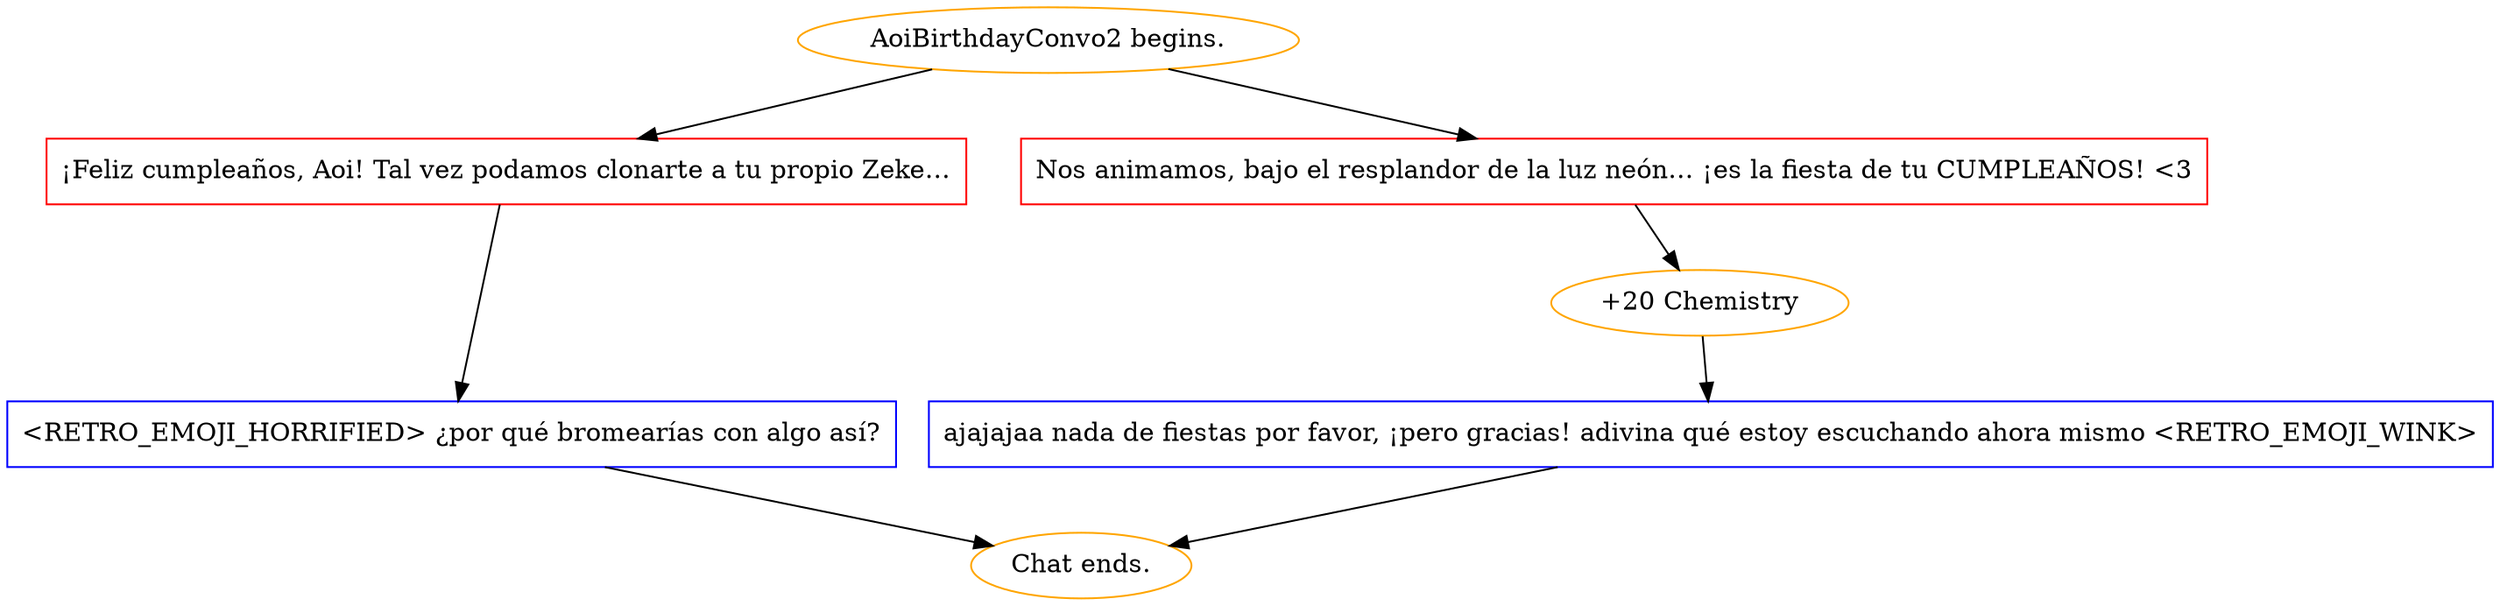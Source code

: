 digraph {
	"AoiBirthdayConvo2 begins." [color=orange];
		"AoiBirthdayConvo2 begins." -> j2104026001;
		"AoiBirthdayConvo2 begins." -> j2338849546;
	j2104026001 [label="¡Feliz cumpleaños, Aoi! Tal vez podamos clonarte a tu propio Zeke…",shape=box,color=red];
		j2104026001 -> j3162480231;
	j2338849546 [label="Nos animamos, bajo el resplandor de la luz neón… ¡es la fiesta de tu CUMPLEAÑOS! <3",shape=box,color=red];
		j2338849546 -> j4017834439;
	j3162480231 [label="<RETRO_EMOJI_HORRIFIED> ¿por qué bromearías con algo así?",shape=box,color=blue];
		j3162480231 -> "Chat ends.";
	j4017834439 [label="+20 Chemistry",color=orange];
		j4017834439 -> j688208073;
	"Chat ends." [color=orange];
	j688208073 [label="ajajajaa nada de fiestas por favor, ¡pero gracias! adivina qué estoy escuchando ahora mismo <RETRO_EMOJI_WINK>",shape=box,color=blue];
		j688208073 -> "Chat ends.";
}